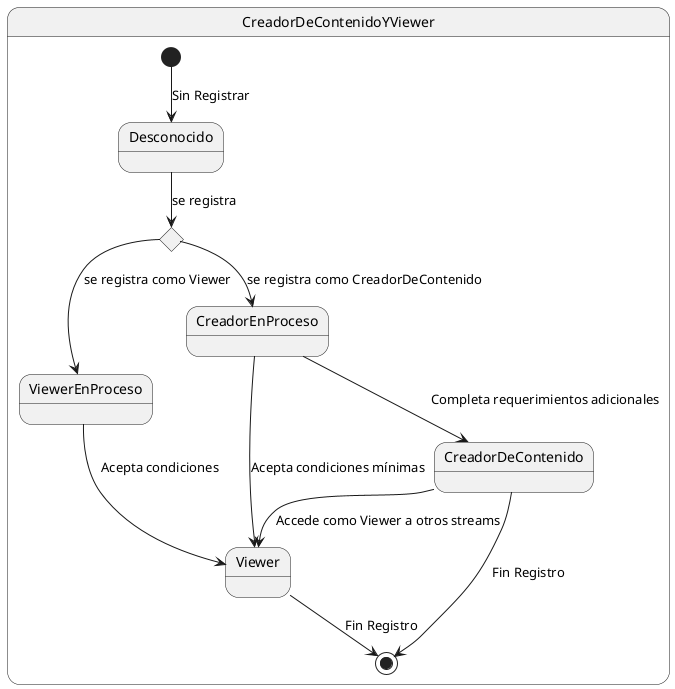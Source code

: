 @startuml

hide circle 

state CreadorDeContenidoYViewer {
  [*] --> Desconocido : Sin Registrar
  
  state rombo <<choice>>

  Desconocido --> rombo : se registra
  rombo --> ViewerEnProceso : se registra como Viewer
  rombo --> CreadorEnProceso : se registra como CreadorDeContenido

  ViewerEnProceso --> Viewer : Acepta condiciones
  Viewer --> [*] : Fin Registro

  CreadorEnProceso --> Viewer : Acepta condiciones mínimas
  CreadorEnProceso --> CreadorDeContenido : Completa requerimientos adicionales
  CreadorDeContenido --> [*] : Fin Registro

  CreadorDeContenido --> Viewer : Accede como Viewer a otros streams
}

@enduml
